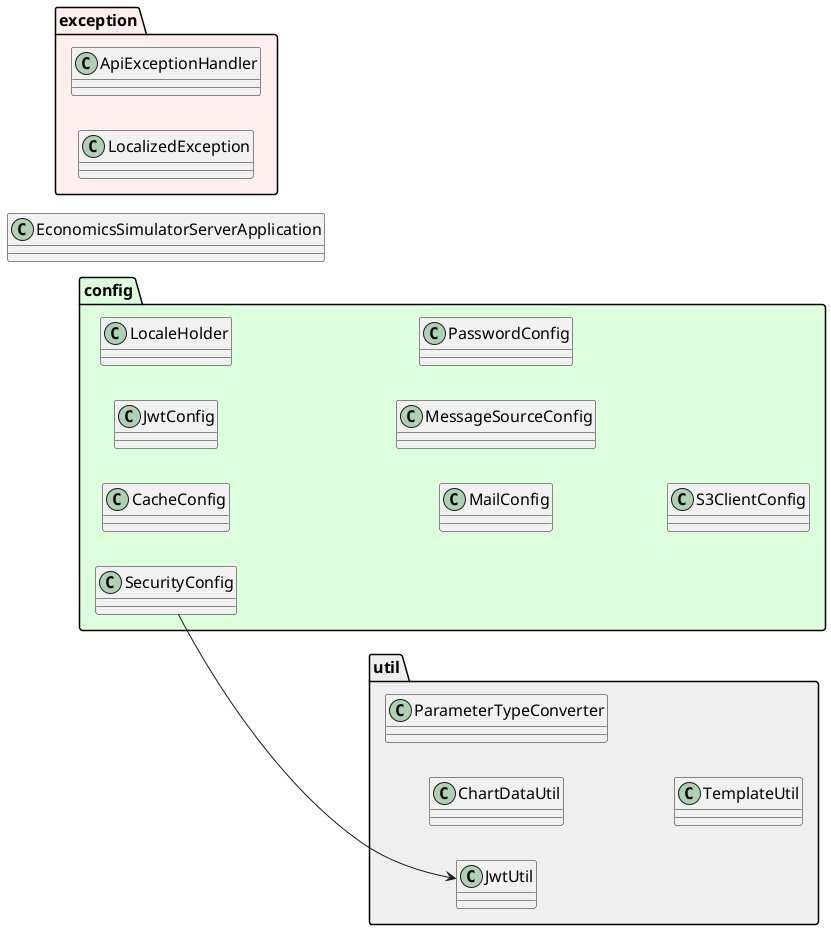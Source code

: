 @startuml
left to right direction
skinparam defaultFontName "Times New Roman"
skinparam defaultFontSize 16
skinparam packageTitleAlignment left
skinparam classAttributeIconSize 0

package "config" #DDFFDD {
  class CacheConfig
  class JwtConfig
  class LocaleHolder
  class MailConfig
  class MessageSourceConfig
  class PasswordConfig
  class S3ClientConfig
  class SecurityConfig
}

package "util" #EFEFEF {
  class ChartDataUtil
  class JwtUtil
  class ParameterTypeConverter
  class TemplateUtil
}

package "exception" #FFEFEF {
  class ApiExceptionHandler
  class LocalizedException
}

class EconomicsSimulatorServerApplication

' Основные связи
SecurityConfig --> JwtUtil

@enduml
